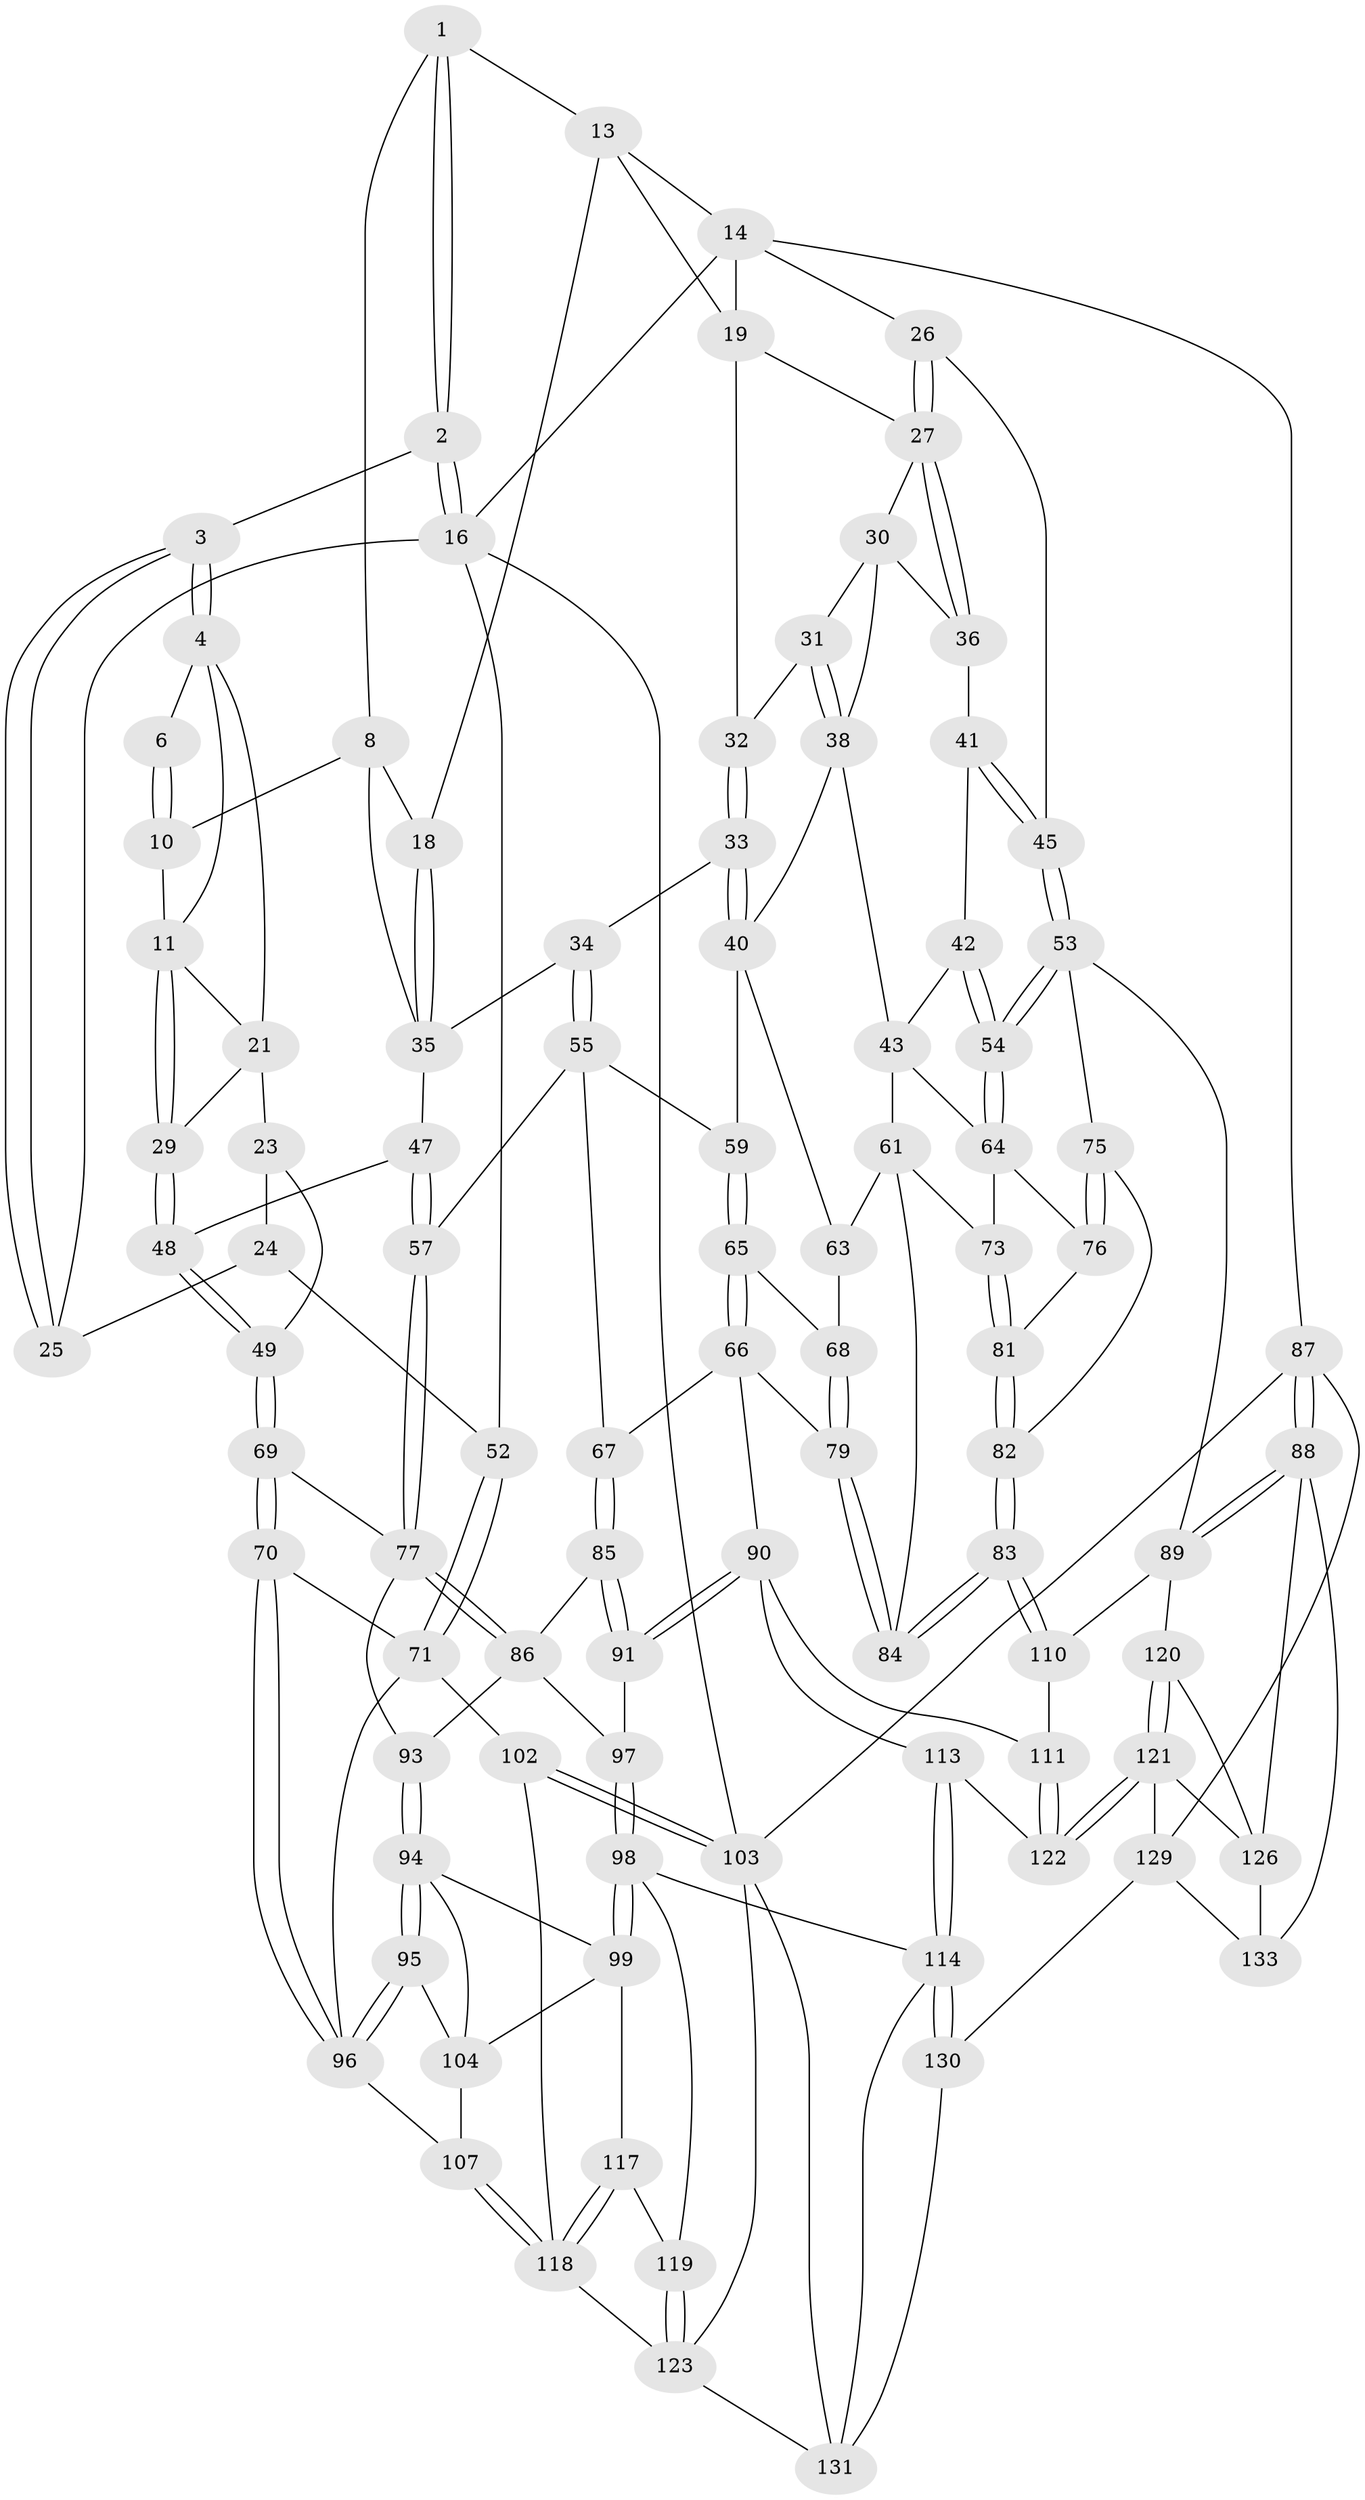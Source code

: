 // Generated by graph-tools (version 1.1) at 2025/52/02/27/25 19:52:37]
// undirected, 95 vertices, 219 edges
graph export_dot {
graph [start="1"]
  node [color=gray90,style=filled];
  1 [pos="+0.3618694741260916+0",super="+7"];
  2 [pos="+0+0"];
  3 [pos="+0.09459324883138773+0.058665745658139624"];
  4 [pos="+0.13135104623598096+0.06610192709690031",super="+5"];
  6 [pos="+0.32457900375132703+0"];
  8 [pos="+0.418821631379015+0.2001311742280154",super="+9"];
  10 [pos="+0.3136050597522644+0.17987256608738506"];
  11 [pos="+0.25231453324749353+0.1821488093835197",super="+12"];
  13 [pos="+0.5949044031357796+0",super="+17"];
  14 [pos="+0.9925376820910216+0",super="+15"];
  16 [pos="+0+0",super="+44"];
  18 [pos="+0.5923180804530468+0.07133989129874921"];
  19 [pos="+0.8950144914903866+0.04333977385772768",super="+20"];
  21 [pos="+0.15517518847725242+0.09059346135670483",super="+22"];
  23 [pos="+0.17171617308572948+0.2204508986988289",super="+50"];
  24 [pos="+0.10913272715876356+0.21990026446126404",super="+51"];
  25 [pos="+0.07000173735917979+0.18370182807976038"];
  26 [pos="+1+0.11271441281898895"];
  27 [pos="+1+0.11398563313091366",super="+28"];
  29 [pos="+0.2130235560117324+0.20635188339092211"];
  30 [pos="+0.9038707051017244+0.11699605239314162",super="+37"];
  31 [pos="+0.7886688908613192+0.16407541963716016"];
  32 [pos="+0.7035217745896286+0.11181095389911373"];
  33 [pos="+0.6584692208483028+0.24158151075547035"];
  34 [pos="+0.5998319338071435+0.2736240928719753"];
  35 [pos="+0.5467776319623073+0.2519955895683111",super="+46"];
  36 [pos="+0.9370902739221976+0.17470825685184985"];
  38 [pos="+0.829108465873307+0.25786767576053343",super="+39"];
  40 [pos="+0.7634784499553884+0.30787118793516305",super="+58"];
  41 [pos="+0.9507413479854409+0.2215041007100796"];
  42 [pos="+0.9296561524377915+0.2821794027112061"];
  43 [pos="+0.832686770539633+0.2912178843922474",super="+60"];
  45 [pos="+1+0.3509269415088883"];
  47 [pos="+0.387363471667919+0.3793144066674345"];
  48 [pos="+0.3078474269190058+0.39825553850364637"];
  49 [pos="+0.25436860522591437+0.43352687983253263"];
  52 [pos="+0+0.4873239934524032"];
  53 [pos="+1+0.3636196980820497",super="+74"];
  54 [pos="+1+0.37997188910170043"];
  55 [pos="+0.6067599272330525+0.38342334025439295",super="+56"];
  57 [pos="+0.44557494470495573+0.4376452081383386"];
  59 [pos="+0.6356025221181374+0.40131004706720386"];
  61 [pos="+0.8452676077768723+0.4630025414628537",super="+62"];
  63 [pos="+0.7899475530619602+0.473400536255129"];
  64 [pos="+0.9781022151269648+0.41281003677565015",super="+72"];
  65 [pos="+0.6700505707298687+0.4701592187769929"];
  66 [pos="+0.6026593357178717+0.5674859822816377",super="+80"];
  67 [pos="+0.5593370757942444+0.5459477926090033"];
  68 [pos="+0.7368495564033122+0.48399874216327193"];
  69 [pos="+0.21996634164582976+0.5457117505848725"];
  70 [pos="+0.09963283961591503+0.618589166305775"];
  71 [pos="+0+0.5255540263231477",super="+101"];
  73 [pos="+0.8612816822297182+0.4670655646696464"];
  75 [pos="+1+0.6508152049500946"];
  76 [pos="+0.9675015064078266+0.5470234994670092"];
  77 [pos="+0.39952270369827014+0.587529794732342",super="+78"];
  79 [pos="+0.6816986884629012+0.6789213947007331"];
  81 [pos="+0.894391706385007+0.5496920912273024"];
  82 [pos="+0.8632516257031482+0.6680857452434324"];
  83 [pos="+0.8108465992049628+0.7000191357121456"];
  84 [pos="+0.7937174804795812+0.6919345742236322"];
  85 [pos="+0.44265626804391506+0.6295309377638214"];
  86 [pos="+0.4036308013641488+0.5945427331987642",super="+92"];
  87 [pos="+1+1"];
  88 [pos="+1+0.917850043550296",super="+127"];
  89 [pos="+1+0.8008263989887496",super="+109"];
  90 [pos="+0.6017093667530131+0.7346166538014657",super="+112"];
  91 [pos="+0.4743369932141164+0.7168513476723054"];
  93 [pos="+0.31670512372218884+0.6957539989088137"];
  94 [pos="+0.3121324803442448+0.7032871645144088",super="+100"];
  95 [pos="+0.14924963999342059+0.6928098027843657"];
  96 [pos="+0.122586981343435+0.6810995817594845",super="+105"];
  97 [pos="+0.4663846282193949+0.7233824139325105"];
  98 [pos="+0.403744516741491+0.8141972964422556",super="+116"];
  99 [pos="+0.3585561136838577+0.7935655669836036",super="+108"];
  102 [pos="+0+1"];
  103 [pos="+0+1",super="+135"];
  104 [pos="+0.2538902994503907+0.771656457975618",super="+106"];
  107 [pos="+0.14013923795499678+0.8704316264648809"];
  110 [pos="+0.8268265464102391+0.7531847496492976"];
  111 [pos="+0.7412363920189955+0.8465385697061747"];
  113 [pos="+0.5967633450248776+0.8584279732080349"];
  114 [pos="+0.5477367071426613+0.9867955606905201",super="+115"];
  117 [pos="+0.2634981294934693+0.8545584158650843"];
  118 [pos="+0.16200503162224358+0.8977429167430171",super="+125"];
  119 [pos="+0.3279790211861725+0.8924713497359252"];
  120 [pos="+0.8654314566572573+0.8736076669965736"];
  121 [pos="+0.750642164911693+0.925324937247461",super="+128"];
  122 [pos="+0.7369850477443939+0.8897087350398646"];
  123 [pos="+0.29724003249464903+0.9504203715410704",super="+124"];
  126 [pos="+0.8783696405379295+0.8927032358138272",super="+132"];
  129 [pos="+0.6270464492029123+1",super="+136"];
  130 [pos="+0.6140042982887023+1"];
  131 [pos="+0.35181316712015914+0.9801841633272644",super="+134"];
  133 [pos="+0.8917693996665578+0.9874655399892408"];
  1 -- 2;
  1 -- 2;
  1 -- 8;
  1 -- 13;
  2 -- 3;
  2 -- 16;
  2 -- 16;
  3 -- 4;
  3 -- 4;
  3 -- 25;
  3 -- 25;
  4 -- 21;
  4 -- 6;
  4 -- 11;
  6 -- 10;
  6 -- 10;
  8 -- 18;
  8 -- 10;
  8 -- 35;
  10 -- 11;
  11 -- 29;
  11 -- 29;
  11 -- 21;
  13 -- 14;
  13 -- 18;
  13 -- 19;
  14 -- 19;
  14 -- 16;
  14 -- 26;
  14 -- 87;
  16 -- 103;
  16 -- 25;
  16 -- 52;
  18 -- 35;
  18 -- 35;
  19 -- 32;
  19 -- 27;
  21 -- 29;
  21 -- 23;
  23 -- 24 [weight=2];
  23 -- 49;
  24 -- 25;
  24 -- 52;
  26 -- 27;
  26 -- 27;
  26 -- 45;
  27 -- 36;
  27 -- 36;
  27 -- 30;
  29 -- 48;
  29 -- 48;
  30 -- 31;
  30 -- 38;
  30 -- 36;
  31 -- 32;
  31 -- 38;
  31 -- 38;
  32 -- 33;
  32 -- 33;
  33 -- 34;
  33 -- 40;
  33 -- 40;
  34 -- 35;
  34 -- 55;
  34 -- 55;
  35 -- 47;
  36 -- 41;
  38 -- 40;
  38 -- 43;
  40 -- 59;
  40 -- 63;
  41 -- 42;
  41 -- 45;
  41 -- 45;
  42 -- 43;
  42 -- 54;
  42 -- 54;
  43 -- 64;
  43 -- 61;
  45 -- 53;
  45 -- 53;
  47 -- 48;
  47 -- 57;
  47 -- 57;
  48 -- 49;
  48 -- 49;
  49 -- 69;
  49 -- 69;
  52 -- 71;
  52 -- 71;
  53 -- 54;
  53 -- 54;
  53 -- 89;
  53 -- 75;
  54 -- 64;
  54 -- 64;
  55 -- 59;
  55 -- 57;
  55 -- 67;
  57 -- 77;
  57 -- 77;
  59 -- 65;
  59 -- 65;
  61 -- 73;
  61 -- 84;
  61 -- 63;
  63 -- 68;
  64 -- 73;
  64 -- 76;
  65 -- 66;
  65 -- 66;
  65 -- 68;
  66 -- 67;
  66 -- 90;
  66 -- 79;
  67 -- 85;
  67 -- 85;
  68 -- 79;
  68 -- 79;
  69 -- 70;
  69 -- 70;
  69 -- 77;
  70 -- 71;
  70 -- 96;
  70 -- 96;
  71 -- 102;
  71 -- 96;
  73 -- 81;
  73 -- 81;
  75 -- 76;
  75 -- 76;
  75 -- 82;
  76 -- 81;
  77 -- 86;
  77 -- 86;
  77 -- 93;
  79 -- 84;
  79 -- 84;
  81 -- 82;
  81 -- 82;
  82 -- 83;
  82 -- 83;
  83 -- 84;
  83 -- 84;
  83 -- 110;
  83 -- 110;
  85 -- 86;
  85 -- 91;
  85 -- 91;
  86 -- 97;
  86 -- 93;
  87 -- 88;
  87 -- 88;
  87 -- 103;
  87 -- 129;
  88 -- 89;
  88 -- 89;
  88 -- 133;
  88 -- 126;
  89 -- 120;
  89 -- 110;
  90 -- 91;
  90 -- 91;
  90 -- 113;
  90 -- 111;
  91 -- 97;
  93 -- 94;
  93 -- 94;
  94 -- 95;
  94 -- 95;
  94 -- 104;
  94 -- 99;
  95 -- 96;
  95 -- 96;
  95 -- 104;
  96 -- 107;
  97 -- 98;
  97 -- 98;
  98 -- 99;
  98 -- 99;
  98 -- 119;
  98 -- 114;
  99 -- 104;
  99 -- 117;
  102 -- 103;
  102 -- 103;
  102 -- 118;
  103 -- 123;
  103 -- 131;
  104 -- 107;
  107 -- 118;
  107 -- 118;
  110 -- 111;
  111 -- 122;
  111 -- 122;
  113 -- 114;
  113 -- 114;
  113 -- 122;
  114 -- 130;
  114 -- 130;
  114 -- 131;
  117 -- 118;
  117 -- 118;
  117 -- 119;
  118 -- 123;
  119 -- 123;
  119 -- 123;
  120 -- 121;
  120 -- 121;
  120 -- 126;
  121 -- 122;
  121 -- 122;
  121 -- 129;
  121 -- 126;
  123 -- 131;
  126 -- 133;
  129 -- 130;
  129 -- 133;
  130 -- 131;
}
